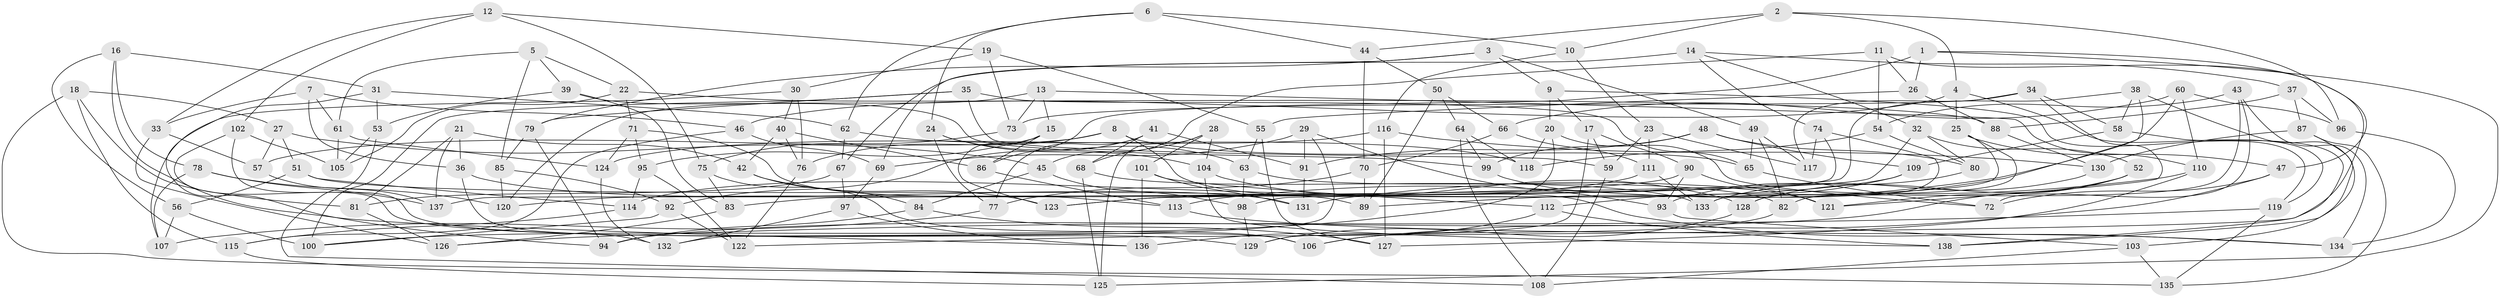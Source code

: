 // Generated by graph-tools (version 1.1) at 2025/50/03/09/25 03:50:53]
// undirected, 138 vertices, 276 edges
graph export_dot {
graph [start="1"]
  node [color=gray90,style=filled];
  1;
  2;
  3;
  4;
  5;
  6;
  7;
  8;
  9;
  10;
  11;
  12;
  13;
  14;
  15;
  16;
  17;
  18;
  19;
  20;
  21;
  22;
  23;
  24;
  25;
  26;
  27;
  28;
  29;
  30;
  31;
  32;
  33;
  34;
  35;
  36;
  37;
  38;
  39;
  40;
  41;
  42;
  43;
  44;
  45;
  46;
  47;
  48;
  49;
  50;
  51;
  52;
  53;
  54;
  55;
  56;
  57;
  58;
  59;
  60;
  61;
  62;
  63;
  64;
  65;
  66;
  67;
  68;
  69;
  70;
  71;
  72;
  73;
  74;
  75;
  76;
  77;
  78;
  79;
  80;
  81;
  82;
  83;
  84;
  85;
  86;
  87;
  88;
  89;
  90;
  91;
  92;
  93;
  94;
  95;
  96;
  97;
  98;
  99;
  100;
  101;
  102;
  103;
  104;
  105;
  106;
  107;
  108;
  109;
  110;
  111;
  112;
  113;
  114;
  115;
  116;
  117;
  118;
  119;
  120;
  121;
  122;
  123;
  124;
  125;
  126;
  127;
  128;
  129;
  130;
  131;
  132;
  133;
  134;
  135;
  136;
  137;
  138;
  1 -- 86;
  1 -- 125;
  1 -- 47;
  1 -- 26;
  2 -- 10;
  2 -- 44;
  2 -- 96;
  2 -- 4;
  3 -- 9;
  3 -- 69;
  3 -- 49;
  3 -- 79;
  4 -- 25;
  4 -- 119;
  4 -- 46;
  5 -- 39;
  5 -- 85;
  5 -- 61;
  5 -- 22;
  6 -- 10;
  6 -- 24;
  6 -- 44;
  6 -- 62;
  7 -- 33;
  7 -- 61;
  7 -- 36;
  7 -- 46;
  8 -- 76;
  8 -- 57;
  8 -- 134;
  8 -- 65;
  9 -- 20;
  9 -- 17;
  9 -- 119;
  10 -- 116;
  10 -- 23;
  11 -- 122;
  11 -- 45;
  11 -- 26;
  11 -- 54;
  12 -- 33;
  12 -- 75;
  12 -- 19;
  12 -- 102;
  13 -- 120;
  13 -- 73;
  13 -- 15;
  13 -- 110;
  14 -- 37;
  14 -- 67;
  14 -- 74;
  14 -- 32;
  15 -- 123;
  15 -- 95;
  15 -- 86;
  16 -- 78;
  16 -- 136;
  16 -- 31;
  16 -- 56;
  17 -- 129;
  17 -- 59;
  17 -- 90;
  18 -- 27;
  18 -- 81;
  18 -- 115;
  18 -- 135;
  19 -- 30;
  19 -- 73;
  19 -- 55;
  20 -- 100;
  20 -- 118;
  20 -- 72;
  21 -- 81;
  21 -- 42;
  21 -- 137;
  21 -- 36;
  22 -- 105;
  22 -- 71;
  22 -- 88;
  23 -- 111;
  23 -- 59;
  23 -- 117;
  24 -- 104;
  24 -- 63;
  24 -- 77;
  25 -- 47;
  25 -- 98;
  25 -- 133;
  26 -- 55;
  26 -- 88;
  27 -- 57;
  27 -- 51;
  27 -- 45;
  28 -- 125;
  28 -- 101;
  28 -- 68;
  28 -- 104;
  29 -- 132;
  29 -- 91;
  29 -- 93;
  29 -- 69;
  30 -- 76;
  30 -- 107;
  30 -- 40;
  31 -- 62;
  31 -- 53;
  31 -- 94;
  32 -- 123;
  32 -- 52;
  32 -- 80;
  33 -- 126;
  33 -- 57;
  34 -- 58;
  34 -- 121;
  34 -- 117;
  34 -- 73;
  35 -- 59;
  35 -- 100;
  35 -- 65;
  35 -- 79;
  36 -- 131;
  36 -- 132;
  37 -- 96;
  37 -- 87;
  37 -- 88;
  38 -- 103;
  38 -- 83;
  38 -- 89;
  38 -- 58;
  39 -- 83;
  39 -- 53;
  39 -- 99;
  40 -- 42;
  40 -- 76;
  40 -- 86;
  41 -- 92;
  41 -- 91;
  41 -- 68;
  41 -- 77;
  42 -- 123;
  42 -- 84;
  43 -- 54;
  43 -- 134;
  43 -- 82;
  43 -- 72;
  44 -- 50;
  44 -- 70;
  45 -- 98;
  45 -- 84;
  46 -- 69;
  46 -- 115;
  47 -- 106;
  47 -- 72;
  48 -- 80;
  48 -- 91;
  48 -- 99;
  48 -- 109;
  49 -- 65;
  49 -- 117;
  49 -- 82;
  50 -- 89;
  50 -- 64;
  50 -- 66;
  51 -- 114;
  51 -- 56;
  51 -- 89;
  52 -- 128;
  52 -- 121;
  52 -- 94;
  53 -- 105;
  53 -- 108;
  54 -- 118;
  54 -- 80;
  55 -- 63;
  55 -- 127;
  56 -- 107;
  56 -- 100;
  57 -- 137;
  58 -- 138;
  58 -- 109;
  59 -- 108;
  60 -- 66;
  60 -- 96;
  60 -- 113;
  60 -- 110;
  61 -- 105;
  61 -- 124;
  62 -- 118;
  62 -- 67;
  63 -- 98;
  63 -- 82;
  64 -- 99;
  64 -- 118;
  64 -- 108;
  65 -- 72;
  66 -- 70;
  66 -- 111;
  67 -- 97;
  67 -- 81;
  68 -- 133;
  68 -- 125;
  69 -- 97;
  70 -- 89;
  70 -- 77;
  71 -- 113;
  71 -- 124;
  71 -- 95;
  73 -- 75;
  74 -- 128;
  74 -- 117;
  74 -- 137;
  75 -- 83;
  75 -- 106;
  76 -- 122;
  77 -- 107;
  78 -- 137;
  78 -- 120;
  78 -- 107;
  79 -- 94;
  79 -- 85;
  80 -- 93;
  81 -- 126;
  82 -- 106;
  83 -- 126;
  84 -- 127;
  84 -- 94;
  85 -- 92;
  85 -- 120;
  86 -- 113;
  87 -- 130;
  87 -- 138;
  87 -- 135;
  88 -- 130;
  90 -- 121;
  90 -- 120;
  90 -- 93;
  91 -- 131;
  92 -- 100;
  92 -- 122;
  93 -- 103;
  95 -- 114;
  95 -- 122;
  96 -- 134;
  97 -- 136;
  97 -- 132;
  98 -- 129;
  99 -- 121;
  101 -- 131;
  101 -- 112;
  101 -- 136;
  102 -- 105;
  102 -- 129;
  102 -- 106;
  103 -- 135;
  103 -- 108;
  104 -- 128;
  104 -- 138;
  109 -- 123;
  109 -- 112;
  110 -- 127;
  110 -- 131;
  111 -- 133;
  111 -- 114;
  112 -- 138;
  112 -- 136;
  113 -- 134;
  114 -- 115;
  115 -- 125;
  116 -- 127;
  116 -- 124;
  116 -- 130;
  119 -- 135;
  119 -- 126;
  124 -- 132;
  128 -- 129;
  130 -- 133;
}
